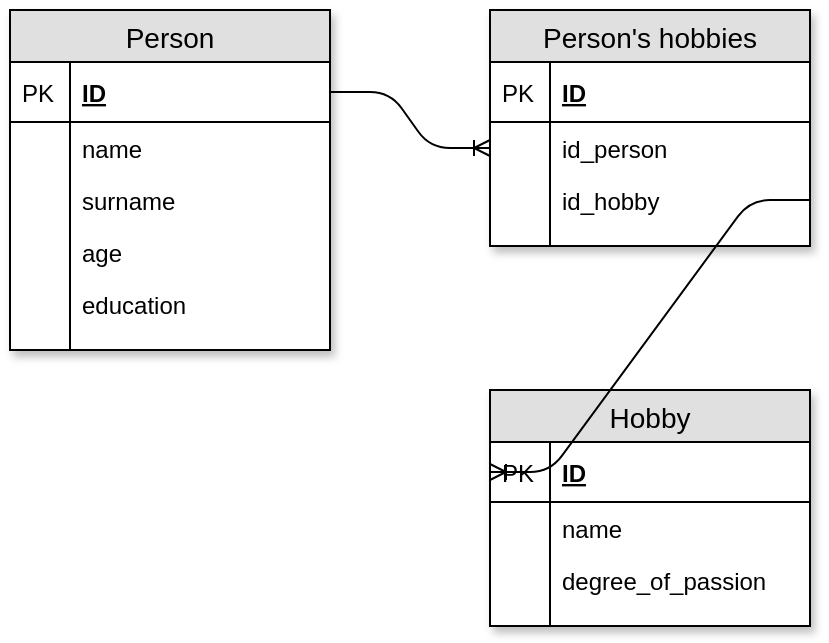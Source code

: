 <mxfile version="12.3.5" type="github" pages="1"><diagram id="KBem92ku3XT6DNxekGDY" name="Page-1"><mxGraphModel dx="782" dy="422" grid="1" gridSize="10" guides="1" tooltips="1" connect="1" arrows="1" fold="1" page="1" pageScale="1" pageWidth="827" pageHeight="1169" math="0" shadow="0"><root><mxCell id="0"/><mxCell id="1" parent="0"/><mxCell id="pQX2jvdyrAUvBatlUuaC-40" value="Person" style="swimlane;fontStyle=0;childLayout=stackLayout;horizontal=1;startSize=26;fillColor=#e0e0e0;horizontalStack=0;resizeParent=1;resizeParentMax=0;resizeLast=0;collapsible=1;marginBottom=0;swimlaneFillColor=#ffffff;align=center;fontSize=14;rounded=0;shadow=1;glass=0;comic=0;labelBackgroundColor=none;strokeColor=#000000;html=0;" vertex="1" parent="1"><mxGeometry x="40" y="40" width="160" height="170" as="geometry"/></mxCell><mxCell id="pQX2jvdyrAUvBatlUuaC-41" value="ID" style="shape=partialRectangle;top=0;left=0;right=0;bottom=1;align=left;verticalAlign=middle;fillColor=none;spacingLeft=34;spacingRight=4;overflow=hidden;rotatable=0;points=[[0,0.5],[1,0.5]];portConstraint=eastwest;dropTarget=0;fontStyle=5;fontSize=12;" vertex="1" parent="pQX2jvdyrAUvBatlUuaC-40"><mxGeometry y="26" width="160" height="30" as="geometry"/></mxCell><mxCell id="pQX2jvdyrAUvBatlUuaC-42" value="PK" style="shape=partialRectangle;top=0;left=0;bottom=0;fillColor=none;align=left;verticalAlign=middle;spacingLeft=4;spacingRight=4;overflow=hidden;rotatable=0;points=[];portConstraint=eastwest;part=1;fontSize=12;" vertex="1" connectable="0" parent="pQX2jvdyrAUvBatlUuaC-41"><mxGeometry width="30" height="30" as="geometry"/></mxCell><mxCell id="pQX2jvdyrAUvBatlUuaC-43" value="name" style="shape=partialRectangle;top=0;left=0;right=0;bottom=0;align=left;verticalAlign=top;fillColor=none;spacingLeft=34;spacingRight=4;overflow=hidden;rotatable=0;points=[[0,0.5],[1,0.5]];portConstraint=eastwest;dropTarget=0;fontSize=12;" vertex="1" parent="pQX2jvdyrAUvBatlUuaC-40"><mxGeometry y="56" width="160" height="26" as="geometry"/></mxCell><mxCell id="pQX2jvdyrAUvBatlUuaC-44" value="" style="shape=partialRectangle;top=0;left=0;bottom=0;fillColor=none;align=left;verticalAlign=top;spacingLeft=4;spacingRight=4;overflow=hidden;rotatable=0;points=[];portConstraint=eastwest;part=1;fontSize=12;" vertex="1" connectable="0" parent="pQX2jvdyrAUvBatlUuaC-43"><mxGeometry width="30" height="26" as="geometry"/></mxCell><mxCell id="pQX2jvdyrAUvBatlUuaC-60" value="surname" style="shape=partialRectangle;top=0;left=0;right=0;bottom=0;align=left;verticalAlign=top;fillColor=none;spacingLeft=34;spacingRight=4;overflow=hidden;rotatable=0;points=[[0,0.5],[1,0.5]];portConstraint=eastwest;dropTarget=0;fontSize=12;" vertex="1" parent="pQX2jvdyrAUvBatlUuaC-40"><mxGeometry y="82" width="160" height="26" as="geometry"/></mxCell><mxCell id="pQX2jvdyrAUvBatlUuaC-61" value="" style="shape=partialRectangle;top=0;left=0;bottom=0;fillColor=none;align=left;verticalAlign=top;spacingLeft=4;spacingRight=4;overflow=hidden;rotatable=0;points=[];portConstraint=eastwest;part=1;fontSize=12;" vertex="1" connectable="0" parent="pQX2jvdyrAUvBatlUuaC-60"><mxGeometry width="30" height="26" as="geometry"/></mxCell><mxCell id="pQX2jvdyrAUvBatlUuaC-45" value="age" style="shape=partialRectangle;top=0;left=0;right=0;bottom=0;align=left;verticalAlign=top;fillColor=none;spacingLeft=34;spacingRight=4;overflow=hidden;rotatable=0;points=[[0,0.5],[1,0.5]];portConstraint=eastwest;dropTarget=0;fontSize=12;" vertex="1" parent="pQX2jvdyrAUvBatlUuaC-40"><mxGeometry y="108" width="160" height="26" as="geometry"/></mxCell><mxCell id="pQX2jvdyrAUvBatlUuaC-46" value="" style="shape=partialRectangle;top=0;left=0;bottom=0;fillColor=none;align=left;verticalAlign=top;spacingLeft=4;spacingRight=4;overflow=hidden;rotatable=0;points=[];portConstraint=eastwest;part=1;fontSize=12;" vertex="1" connectable="0" parent="pQX2jvdyrAUvBatlUuaC-45"><mxGeometry width="30" height="26" as="geometry"/></mxCell><mxCell id="pQX2jvdyrAUvBatlUuaC-62" value="education" style="shape=partialRectangle;top=0;left=0;right=0;bottom=0;align=left;verticalAlign=top;fillColor=none;spacingLeft=34;spacingRight=4;overflow=hidden;rotatable=0;points=[[0,0.5],[1,0.5]];portConstraint=eastwest;dropTarget=0;fontSize=12;" vertex="1" parent="pQX2jvdyrAUvBatlUuaC-40"><mxGeometry y="134" width="160" height="26" as="geometry"/></mxCell><mxCell id="pQX2jvdyrAUvBatlUuaC-63" value="" style="shape=partialRectangle;top=0;left=0;bottom=0;fillColor=none;align=left;verticalAlign=top;spacingLeft=4;spacingRight=4;overflow=hidden;rotatable=0;points=[];portConstraint=eastwest;part=1;fontSize=12;" vertex="1" connectable="0" parent="pQX2jvdyrAUvBatlUuaC-62"><mxGeometry width="30" height="26" as="geometry"/></mxCell><mxCell id="pQX2jvdyrAUvBatlUuaC-49" value="" style="shape=partialRectangle;top=0;left=0;right=0;bottom=0;align=left;verticalAlign=top;fillColor=none;spacingLeft=34;spacingRight=4;overflow=hidden;rotatable=0;points=[[0,0.5],[1,0.5]];portConstraint=eastwest;dropTarget=0;fontSize=12;" vertex="1" parent="pQX2jvdyrAUvBatlUuaC-40"><mxGeometry y="160" width="160" height="10" as="geometry"/></mxCell><mxCell id="pQX2jvdyrAUvBatlUuaC-50" value="" style="shape=partialRectangle;top=0;left=0;bottom=0;fillColor=none;align=left;verticalAlign=top;spacingLeft=4;spacingRight=4;overflow=hidden;rotatable=0;points=[];portConstraint=eastwest;part=1;fontSize=12;" vertex="1" connectable="0" parent="pQX2jvdyrAUvBatlUuaC-49"><mxGeometry width="30" height="10" as="geometry"/></mxCell><mxCell id="pQX2jvdyrAUvBatlUuaC-77" value="Person's hobbies" style="swimlane;fontStyle=0;childLayout=stackLayout;horizontal=1;startSize=26;fillColor=#e0e0e0;horizontalStack=0;resizeParent=1;resizeParentMax=0;resizeLast=0;collapsible=1;marginBottom=0;swimlaneFillColor=#ffffff;align=center;fontSize=14;rounded=0;shadow=1;glass=0;comic=0;labelBackgroundColor=none;strokeColor=#000000;html=0;" vertex="1" parent="1"><mxGeometry x="280" y="40" width="160" height="118" as="geometry"/></mxCell><mxCell id="pQX2jvdyrAUvBatlUuaC-78" value="ID" style="shape=partialRectangle;top=0;left=0;right=0;bottom=1;align=left;verticalAlign=middle;fillColor=none;spacingLeft=34;spacingRight=4;overflow=hidden;rotatable=0;points=[[0,0.5],[1,0.5]];portConstraint=eastwest;dropTarget=0;fontStyle=5;fontSize=12;" vertex="1" parent="pQX2jvdyrAUvBatlUuaC-77"><mxGeometry y="26" width="160" height="30" as="geometry"/></mxCell><mxCell id="pQX2jvdyrAUvBatlUuaC-79" value="PK" style="shape=partialRectangle;top=0;left=0;bottom=0;fillColor=none;align=left;verticalAlign=middle;spacingLeft=4;spacingRight=4;overflow=hidden;rotatable=0;points=[];portConstraint=eastwest;part=1;fontSize=12;" vertex="1" connectable="0" parent="pQX2jvdyrAUvBatlUuaC-78"><mxGeometry width="30" height="30" as="geometry"/></mxCell><mxCell id="pQX2jvdyrAUvBatlUuaC-80" value="id_person" style="shape=partialRectangle;top=0;left=0;right=0;bottom=0;align=left;verticalAlign=top;fillColor=none;spacingLeft=34;spacingRight=4;overflow=hidden;rotatable=0;points=[[0,0.5],[1,0.5]];portConstraint=eastwest;dropTarget=0;fontSize=12;" vertex="1" parent="pQX2jvdyrAUvBatlUuaC-77"><mxGeometry y="56" width="160" height="26" as="geometry"/></mxCell><mxCell id="pQX2jvdyrAUvBatlUuaC-81" value="" style="shape=partialRectangle;top=0;left=0;bottom=0;fillColor=none;align=left;verticalAlign=top;spacingLeft=4;spacingRight=4;overflow=hidden;rotatable=0;points=[];portConstraint=eastwest;part=1;fontSize=12;" vertex="1" connectable="0" parent="pQX2jvdyrAUvBatlUuaC-80"><mxGeometry width="30" height="26" as="geometry"/></mxCell><mxCell id="pQX2jvdyrAUvBatlUuaC-82" value="id_hobby" style="shape=partialRectangle;top=0;left=0;right=0;bottom=0;align=left;verticalAlign=top;fillColor=none;spacingLeft=34;spacingRight=4;overflow=hidden;rotatable=0;points=[[0,0.5],[1,0.5]];portConstraint=eastwest;dropTarget=0;fontSize=12;" vertex="1" parent="pQX2jvdyrAUvBatlUuaC-77"><mxGeometry y="82" width="160" height="26" as="geometry"/></mxCell><mxCell id="pQX2jvdyrAUvBatlUuaC-83" value="" style="shape=partialRectangle;top=0;left=0;bottom=0;fillColor=none;align=left;verticalAlign=top;spacingLeft=4;spacingRight=4;overflow=hidden;rotatable=0;points=[];portConstraint=eastwest;part=1;fontSize=12;" vertex="1" connectable="0" parent="pQX2jvdyrAUvBatlUuaC-82"><mxGeometry width="30" height="26" as="geometry"/></mxCell><mxCell id="pQX2jvdyrAUvBatlUuaC-86" value="" style="shape=partialRectangle;top=0;left=0;right=0;bottom=0;align=left;verticalAlign=top;fillColor=none;spacingLeft=34;spacingRight=4;overflow=hidden;rotatable=0;points=[[0,0.5],[1,0.5]];portConstraint=eastwest;dropTarget=0;fontSize=12;" vertex="1" parent="pQX2jvdyrAUvBatlUuaC-77"><mxGeometry y="108" width="160" height="10" as="geometry"/></mxCell><mxCell id="pQX2jvdyrAUvBatlUuaC-87" value="" style="shape=partialRectangle;top=0;left=0;bottom=0;fillColor=none;align=left;verticalAlign=top;spacingLeft=4;spacingRight=4;overflow=hidden;rotatable=0;points=[];portConstraint=eastwest;part=1;fontSize=12;" vertex="1" connectable="0" parent="pQX2jvdyrAUvBatlUuaC-86"><mxGeometry width="30" height="10" as="geometry"/></mxCell><mxCell id="pQX2jvdyrAUvBatlUuaC-89" value="Hobby" style="swimlane;fontStyle=0;childLayout=stackLayout;horizontal=1;startSize=26;fillColor=#e0e0e0;horizontalStack=0;resizeParent=1;resizeParentMax=0;resizeLast=0;collapsible=1;marginBottom=0;swimlaneFillColor=#ffffff;align=center;fontSize=14;rounded=0;shadow=1;glass=0;comic=0;labelBackgroundColor=none;strokeColor=#000000;html=0;" vertex="1" parent="1"><mxGeometry x="280" y="230" width="160" height="118" as="geometry"/></mxCell><mxCell id="pQX2jvdyrAUvBatlUuaC-90" value="ID" style="shape=partialRectangle;top=0;left=0;right=0;bottom=1;align=left;verticalAlign=middle;fillColor=none;spacingLeft=34;spacingRight=4;overflow=hidden;rotatable=0;points=[[0,0.5],[1,0.5]];portConstraint=eastwest;dropTarget=0;fontStyle=5;fontSize=12;" vertex="1" parent="pQX2jvdyrAUvBatlUuaC-89"><mxGeometry y="26" width="160" height="30" as="geometry"/></mxCell><mxCell id="pQX2jvdyrAUvBatlUuaC-91" value="PK" style="shape=partialRectangle;top=0;left=0;bottom=0;fillColor=none;align=left;verticalAlign=middle;spacingLeft=4;spacingRight=4;overflow=hidden;rotatable=0;points=[];portConstraint=eastwest;part=1;fontSize=12;" vertex="1" connectable="0" parent="pQX2jvdyrAUvBatlUuaC-90"><mxGeometry width="30" height="30" as="geometry"/></mxCell><mxCell id="pQX2jvdyrAUvBatlUuaC-118" value="name" style="shape=partialRectangle;top=0;left=0;right=0;bottom=0;align=left;verticalAlign=top;fillColor=none;spacingLeft=34;spacingRight=4;overflow=hidden;rotatable=0;points=[[0,0.5],[1,0.5]];portConstraint=eastwest;dropTarget=0;fontSize=12;" vertex="1" parent="pQX2jvdyrAUvBatlUuaC-89"><mxGeometry y="56" width="160" height="26" as="geometry"/></mxCell><mxCell id="pQX2jvdyrAUvBatlUuaC-119" value="" style="shape=partialRectangle;top=0;left=0;bottom=0;fillColor=none;align=left;verticalAlign=top;spacingLeft=4;spacingRight=4;overflow=hidden;rotatable=0;points=[];portConstraint=eastwest;part=1;fontSize=12;" vertex="1" connectable="0" parent="pQX2jvdyrAUvBatlUuaC-118"><mxGeometry width="30" height="26" as="geometry"/></mxCell><mxCell id="pQX2jvdyrAUvBatlUuaC-92" value="degree_of_passion" style="shape=partialRectangle;top=0;left=0;right=0;bottom=0;align=left;verticalAlign=top;fillColor=none;spacingLeft=34;spacingRight=4;overflow=hidden;rotatable=0;points=[[0,0.5],[1,0.5]];portConstraint=eastwest;dropTarget=0;fontSize=12;" vertex="1" parent="pQX2jvdyrAUvBatlUuaC-89"><mxGeometry y="82" width="160" height="26" as="geometry"/></mxCell><mxCell id="pQX2jvdyrAUvBatlUuaC-93" value="" style="shape=partialRectangle;top=0;left=0;bottom=0;fillColor=none;align=left;verticalAlign=top;spacingLeft=4;spacingRight=4;overflow=hidden;rotatable=0;points=[];portConstraint=eastwest;part=1;fontSize=12;" vertex="1" connectable="0" parent="pQX2jvdyrAUvBatlUuaC-92"><mxGeometry width="30" height="26" as="geometry"/></mxCell><mxCell id="pQX2jvdyrAUvBatlUuaC-98" value="" style="shape=partialRectangle;top=0;left=0;right=0;bottom=0;align=left;verticalAlign=top;fillColor=none;spacingLeft=34;spacingRight=4;overflow=hidden;rotatable=0;points=[[0,0.5],[1,0.5]];portConstraint=eastwest;dropTarget=0;fontSize=12;" vertex="1" parent="pQX2jvdyrAUvBatlUuaC-89"><mxGeometry y="108" width="160" height="10" as="geometry"/></mxCell><mxCell id="pQX2jvdyrAUvBatlUuaC-99" value="" style="shape=partialRectangle;top=0;left=0;bottom=0;fillColor=none;align=left;verticalAlign=top;spacingLeft=4;spacingRight=4;overflow=hidden;rotatable=0;points=[];portConstraint=eastwest;part=1;fontSize=12;" vertex="1" connectable="0" parent="pQX2jvdyrAUvBatlUuaC-98"><mxGeometry width="30" height="10" as="geometry"/></mxCell><mxCell id="pQX2jvdyrAUvBatlUuaC-106" value="" style="edgeStyle=entityRelationEdgeStyle;fontSize=12;html=1;endArrow=ERoneToMany;entryX=0;entryY=0.5;entryDx=0;entryDy=0;exitX=1;exitY=0.5;exitDx=0;exitDy=0;" edge="1" parent="1" source="pQX2jvdyrAUvBatlUuaC-82" target="pQX2jvdyrAUvBatlUuaC-90"><mxGeometry width="100" height="100" relative="1" as="geometry"><mxPoint x="500" y="180" as="sourcePoint"/><mxPoint x="530" y="160" as="targetPoint"/></mxGeometry></mxCell><mxCell id="pQX2jvdyrAUvBatlUuaC-104" value="" style="edgeStyle=entityRelationEdgeStyle;fontSize=12;html=1;endArrow=ERoneToMany;exitX=1;exitY=0.5;exitDx=0;exitDy=0;entryX=0;entryY=0.5;entryDx=0;entryDy=0;" edge="1" parent="1" source="pQX2jvdyrAUvBatlUuaC-41" target="pQX2jvdyrAUvBatlUuaC-80"><mxGeometry width="100" height="100" relative="1" as="geometry"><mxPoint x="270" y="219" as="sourcePoint"/><mxPoint x="300" y="100" as="targetPoint"/></mxGeometry></mxCell></root></mxGraphModel></diagram></mxfile>
